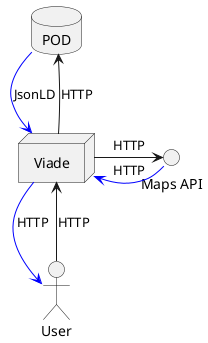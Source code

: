 @startuml

node "Viade"
database "POD"
interface "Maps API" as maps
actor User

Viade <-[#blue]up- POD:JsonLD
Viade -up-> POD:HTTP

User -> Viade:HTTP
User <-[#blue]up- Viade:HTTP

Viade-right-> maps:HTTP
Viade <-[#blue]right- maps:HTTP

@enduml
